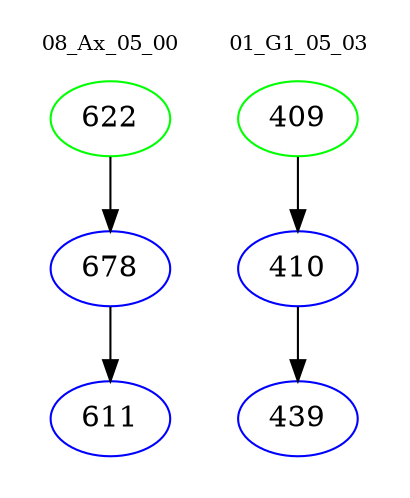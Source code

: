 digraph{
subgraph cluster_0 {
color = white
label = "08_Ax_05_00";
fontsize=10;
T0_622 [label="622", color="green"]
T0_622 -> T0_678 [color="black"]
T0_678 [label="678", color="blue"]
T0_678 -> T0_611 [color="black"]
T0_611 [label="611", color="blue"]
}
subgraph cluster_1 {
color = white
label = "01_G1_05_03";
fontsize=10;
T1_409 [label="409", color="green"]
T1_409 -> T1_410 [color="black"]
T1_410 [label="410", color="blue"]
T1_410 -> T1_439 [color="black"]
T1_439 [label="439", color="blue"]
}
}

